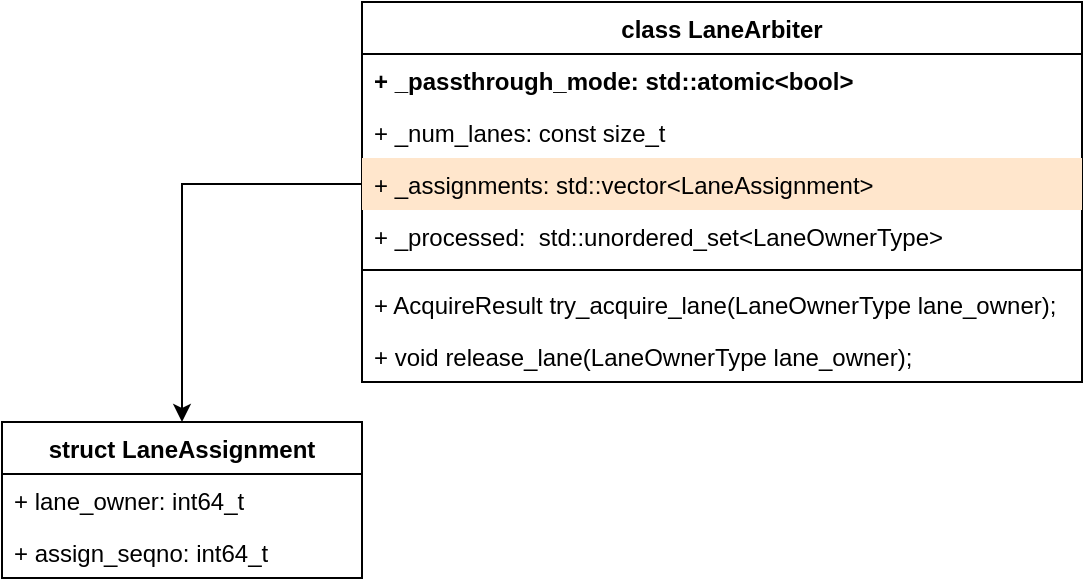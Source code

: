 <mxfile version="21.6.9" type="device">
  <diagram name="第 1 页" id="xu16rDpHQCa5k9foXbe1">
    <mxGraphModel dx="954" dy="648" grid="1" gridSize="10" guides="1" tooltips="1" connect="1" arrows="1" fold="1" page="1" pageScale="1" pageWidth="827" pageHeight="1169" math="0" shadow="0">
      <root>
        <mxCell id="0" />
        <mxCell id="1" parent="0" />
        <mxCell id="0gqrvI-pyGGVxYD2ITfB-1" style="edgeStyle=orthogonalEdgeStyle;rounded=0;orthogonalLoop=1;jettySize=auto;html=1;exitX=0;exitY=0.5;exitDx=0;exitDy=0;" edge="1" parent="1" source="0gqrvI-pyGGVxYD2ITfB-5" target="0gqrvI-pyGGVxYD2ITfB-10">
          <mxGeometry relative="1" as="geometry" />
        </mxCell>
        <mxCell id="0gqrvI-pyGGVxYD2ITfB-2" value="class LaneArbiter" style="swimlane;fontStyle=1;childLayout=stackLayout;horizontal=1;startSize=26;fillColor=none;horizontalStack=0;resizeParent=1;resizeParentMax=0;resizeLast=0;collapsible=1;marginBottom=0;" diagramCategory="uml" diagramName="Class2" vertex="1" parent="1">
          <mxGeometry x="345" y="110" width="360" height="190" as="geometry" />
        </mxCell>
        <mxCell id="0gqrvI-pyGGVxYD2ITfB-3" value="+ _passthrough_mode: std::atomic&lt;bool&gt; " style="text;strokeColor=none;fillColor=none;align=left;verticalAlign=top;spacingLeft=4;spacingRight=4;overflow=hidden;rotatable=0;points=[[0,0.5],[1,0.5]];portConstraint=eastwest;labelBackgroundColor=#ffffff;fontStyle=1" vertex="1" parent="0gqrvI-pyGGVxYD2ITfB-2">
          <mxGeometry y="26" width="360" height="26" as="geometry" />
        </mxCell>
        <mxCell id="0gqrvI-pyGGVxYD2ITfB-4" value="+ _num_lanes: const size_t" style="text;strokeColor=none;fillColor=none;align=left;verticalAlign=top;spacingLeft=4;spacingRight=4;overflow=hidden;rotatable=0;points=[[0,0.5],[1,0.5]];portConstraint=eastwest;" vertex="1" parent="0gqrvI-pyGGVxYD2ITfB-2">
          <mxGeometry y="52" width="360" height="26" as="geometry" />
        </mxCell>
        <mxCell id="0gqrvI-pyGGVxYD2ITfB-5" value="+ _assignments: std::vector&lt;LaneAssignment&gt;" style="text;strokeColor=none;fillColor=#FFE6CC;align=left;verticalAlign=top;spacingLeft=4;spacingRight=4;overflow=hidden;rotatable=0;points=[[0,0.5],[1,0.5]];portConstraint=eastwest;" vertex="1" parent="0gqrvI-pyGGVxYD2ITfB-2">
          <mxGeometry y="78" width="360" height="26" as="geometry" />
        </mxCell>
        <mxCell id="0gqrvI-pyGGVxYD2ITfB-6" value="+ _processed:  std::unordered_set&lt;LaneOwnerType&gt;" style="text;strokeColor=none;fillColor=none;align=left;verticalAlign=top;spacingLeft=4;spacingRight=4;overflow=hidden;rotatable=0;points=[[0,0.5],[1,0.5]];portConstraint=eastwest;" vertex="1" parent="0gqrvI-pyGGVxYD2ITfB-2">
          <mxGeometry y="104" width="360" height="26" as="geometry" />
        </mxCell>
        <mxCell id="0gqrvI-pyGGVxYD2ITfB-7" value="" style="line;strokeWidth=1;fillColor=none;align=left;verticalAlign=middle;spacingTop=-1;spacingLeft=3;spacingRight=3;rotatable=0;labelPosition=right;points=[];portConstraint=eastwest;" diagramCategory="uml" diagramName="Divider" vertex="1" parent="0gqrvI-pyGGVxYD2ITfB-2">
          <mxGeometry y="130" width="360" height="8" as="geometry" />
        </mxCell>
        <mxCell id="0gqrvI-pyGGVxYD2ITfB-8" value="+ AcquireResult try_acquire_lane(LaneOwnerType lane_owner);" style="text;strokeColor=none;fillColor=none;align=left;verticalAlign=top;spacingLeft=4;spacingRight=4;overflow=hidden;rotatable=0;points=[[0,0.5],[1,0.5]];portConstraint=eastwest;" vertex="1" parent="0gqrvI-pyGGVxYD2ITfB-2">
          <mxGeometry y="138" width="360" height="26" as="geometry" />
        </mxCell>
        <mxCell id="0gqrvI-pyGGVxYD2ITfB-9" value="+ void release_lane(LaneOwnerType lane_owner);" style="text;strokeColor=none;fillColor=none;align=left;verticalAlign=top;spacingLeft=4;spacingRight=4;overflow=hidden;rotatable=0;points=[[0,0.5],[1,0.5]];portConstraint=eastwest;" vertex="1" parent="0gqrvI-pyGGVxYD2ITfB-2">
          <mxGeometry y="164" width="360" height="26" as="geometry" />
        </mxCell>
        <mxCell id="0gqrvI-pyGGVxYD2ITfB-10" value="struct LaneAssignment" style="swimlane;fontStyle=1;childLayout=stackLayout;horizontal=1;startSize=26;fillColor=none;horizontalStack=0;resizeParent=1;resizeParentMax=0;resizeLast=0;collapsible=1;marginBottom=0;" diagramCategory="uml" diagramName="Class2" vertex="1" parent="1">
          <mxGeometry x="165" y="320" width="180" height="78" as="geometry" />
        </mxCell>
        <mxCell id="0gqrvI-pyGGVxYD2ITfB-11" value="+ lane_owner: int64_t" style="text;strokeColor=none;fillColor=none;align=left;verticalAlign=top;spacingLeft=4;spacingRight=4;overflow=hidden;rotatable=0;points=[[0,0.5],[1,0.5]];portConstraint=eastwest;" vertex="1" parent="0gqrvI-pyGGVxYD2ITfB-10">
          <mxGeometry y="26" width="180" height="26" as="geometry" />
        </mxCell>
        <mxCell id="0gqrvI-pyGGVxYD2ITfB-12" value="+ assign_seqno: int64_t" style="text;strokeColor=none;fillColor=none;align=left;verticalAlign=top;spacingLeft=4;spacingRight=4;overflow=hidden;rotatable=0;points=[[0,0.5],[1,0.5]];portConstraint=eastwest;" vertex="1" parent="0gqrvI-pyGGVxYD2ITfB-10">
          <mxGeometry y="52" width="180" height="26" as="geometry" />
        </mxCell>
      </root>
    </mxGraphModel>
  </diagram>
</mxfile>
